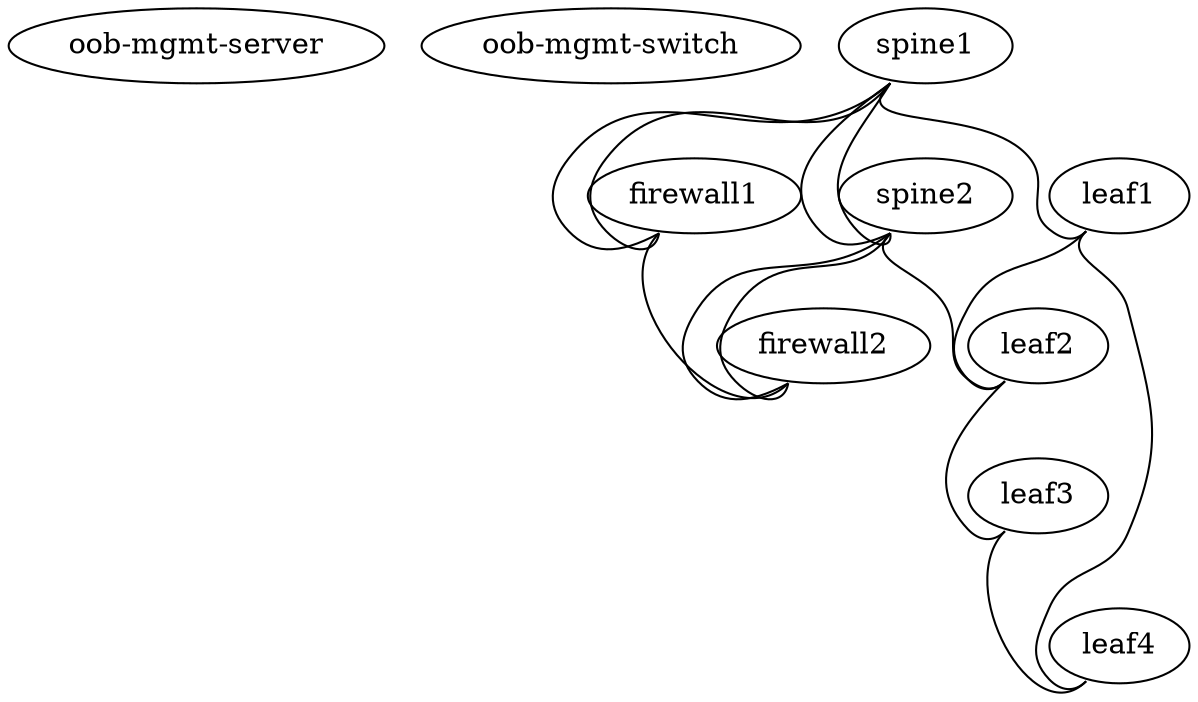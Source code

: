 graph demo {
 "oob-mgmt-server" [function="oob-server" config="./helper_scripts/oob_switch_config.sh" memory="3072" mgmt_ip="192.168.200.254/24"]
 "oob-mgmt-switch" [function="oob-switch" config="./helper_scripts/oob_switch_config.sh" mgmt_ip="192.168.200.100"]

 "firewall1" [function="fake"]
 "firewall2" [function="fake"]

 "spine1" [function="spine" config="./helper_scripts/extra_switch_config.sh" mgmt_ip="192.168.200.1"]
 "spine2" [function="spine" config="./helper_scripts/extra_switch_config.sh" mgmt_ip="192.168.200.2"]
 
 "leaf1" [function="leaf" config="./helper_scripts/extra_switch_config.sh" mgmt_ip="192.168.200.10"]
 "leaf2" [function="leaf" config="./helper_scripts/extra_switch_config.sh" mgmt_ip="192.168.200.20"]
 "leaf3" [function="leaf" config="./helper_scripts/extra_switch_config.sh" mgmt_ip="192.168.200.30"]
 "leaf4" [function="leaf" config="./helper_scripts/extra_switch_config.sh" mgmt_ip="192.168.200.40"]

   "spine1":"swp45" -- "firewall1":"swp0"
   "spine1":"swp46" -- "firewall1":"swp1"
   "spine2":"swp45" -- "firewall2":"swp0"
   "spine2":"swp46" -- "firewall2":"swp1"
   
   "firewall1":"swp2" -- "firewall2":"swp2"

   "spine1":"swp49" -- "spine2":"swp49"
   "spine1":"swp50" -- "spine2":"swp50"

   "spine1":"swp1" -- "leaf1":"swp52"
   "spine2":"swp1" -- "leaf2":"swp52"

   "leaf1":"swp50" -- "leaf2":"swp50"
   "leaf3":"swp50" -- "leaf4":"swp50"
   "leaf1":"swp49" -- "leaf4":"swp52"
   "leaf2":"swp49" -- "leaf3":"swp52"
}
